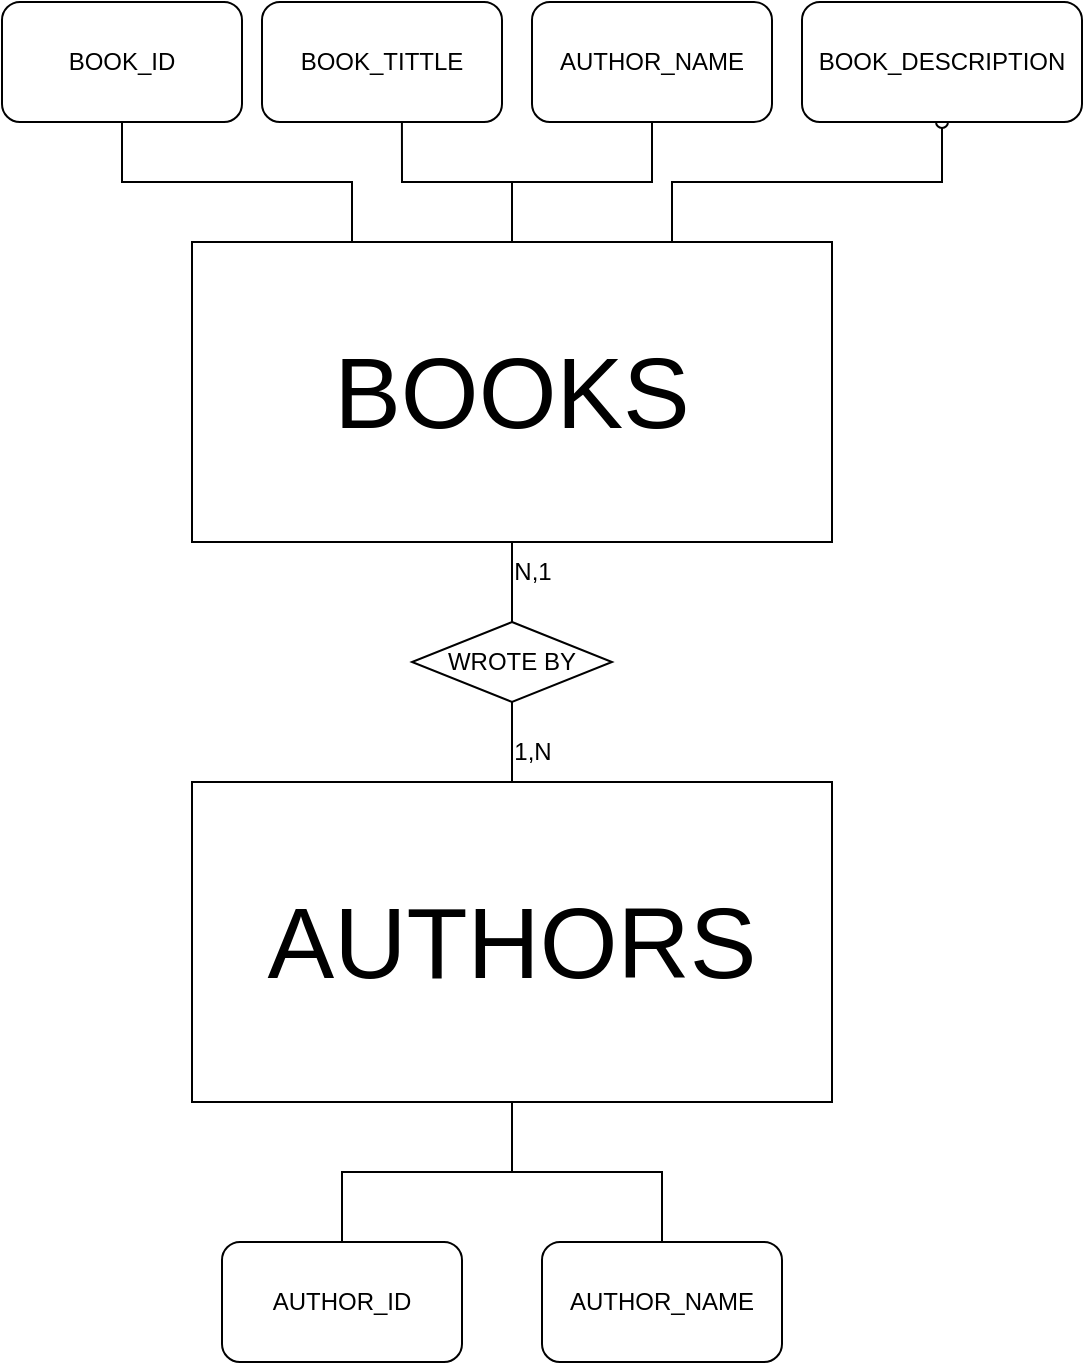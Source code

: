 <mxfile version="21.0.2" type="google"><diagram name="Page-1" id="2YBvvXClWsGukQMizWep"><mxGraphModel grid="1" page="1" gridSize="10" guides="1" tooltips="1" connect="1" arrows="1" fold="1" pageScale="1" pageWidth="850" pageHeight="1100" math="0" shadow="0"><root><mxCell id="0"/><mxCell id="1" parent="0"/><mxCell id="KX1I_QLxVmqiEzEgb75F-15" style="edgeStyle=orthogonalEdgeStyle;rounded=0;orthogonalLoop=1;jettySize=auto;html=1;exitX=0.5;exitY=0;exitDx=0;exitDy=0;entryX=0.583;entryY=1;entryDx=0;entryDy=0;entryPerimeter=0;endArrow=none;endFill=0;" edge="1" parent="1" source="KX1I_QLxVmqiEzEgb75F-1" target="KX1I_QLxVmqiEzEgb75F-4"><mxGeometry relative="1" as="geometry"><mxPoint x="390" y="160" as="targetPoint"/></mxGeometry></mxCell><mxCell id="KX1I_QLxVmqiEzEgb75F-16" style="edgeStyle=orthogonalEdgeStyle;rounded=0;orthogonalLoop=1;jettySize=auto;html=1;exitX=0.5;exitY=0;exitDx=0;exitDy=0;entryX=0.5;entryY=1;entryDx=0;entryDy=0;endArrow=none;endFill=0;" edge="1" parent="1" source="KX1I_QLxVmqiEzEgb75F-1" target="KX1I_QLxVmqiEzEgb75F-6"><mxGeometry relative="1" as="geometry"/></mxCell><mxCell id="KX1I_QLxVmqiEzEgb75F-17" style="edgeStyle=orthogonalEdgeStyle;rounded=0;orthogonalLoop=1;jettySize=auto;html=1;exitX=0.25;exitY=0;exitDx=0;exitDy=0;endArrow=none;endFill=0;startArrow=none;startFill=0;" edge="1" parent="1" source="KX1I_QLxVmqiEzEgb75F-1" target="KX1I_QLxVmqiEzEgb75F-5"><mxGeometry relative="1" as="geometry"><Array as="points"><mxPoint x="345" y="170"/><mxPoint x="230" y="170"/></Array></mxGeometry></mxCell><mxCell id="KX1I_QLxVmqiEzEgb75F-18" style="edgeStyle=orthogonalEdgeStyle;rounded=0;orthogonalLoop=1;jettySize=auto;html=1;exitX=0.75;exitY=0;exitDx=0;exitDy=0;endArrow=oval;endFill=0;entryX=0.5;entryY=1;entryDx=0;entryDy=0;" edge="1" parent="1" source="KX1I_QLxVmqiEzEgb75F-1" target="KX1I_QLxVmqiEzEgb75F-7"><mxGeometry relative="1" as="geometry"><mxPoint x="640" y="150" as="targetPoint"/></mxGeometry></mxCell><mxCell id="KX1I_QLxVmqiEzEgb75F-23" style="edgeStyle=orthogonalEdgeStyle;rounded=0;orthogonalLoop=1;jettySize=auto;html=1;exitX=0.5;exitY=1;exitDx=0;exitDy=0;entryX=0.5;entryY=0;entryDx=0;entryDy=0;endArrow=none;endFill=0;" edge="1" parent="1" source="KX1I_QLxVmqiEzEgb75F-1" target="KX1I_QLxVmqiEzEgb75F-21"><mxGeometry relative="1" as="geometry"/></mxCell><mxCell id="KX1I_QLxVmqiEzEgb75F-1" value="&lt;font style=&quot;font-size: 50px;&quot;&gt;BOOKS&lt;/font&gt;" style="rounded=0;whiteSpace=wrap;html=1;" vertex="1" parent="1"><mxGeometry x="265" y="200" width="320" height="150" as="geometry"/></mxCell><mxCell id="KX1I_QLxVmqiEzEgb75F-19" style="edgeStyle=orthogonalEdgeStyle;rounded=0;orthogonalLoop=1;jettySize=auto;html=1;endArrow=none;endFill=0;" edge="1" parent="1" source="KX1I_QLxVmqiEzEgb75F-3" target="KX1I_QLxVmqiEzEgb75F-8"><mxGeometry relative="1" as="geometry"/></mxCell><mxCell id="KX1I_QLxVmqiEzEgb75F-20" style="edgeStyle=orthogonalEdgeStyle;rounded=0;orthogonalLoop=1;jettySize=auto;html=1;exitX=0.5;exitY=1;exitDx=0;exitDy=0;endArrow=none;endFill=0;" edge="1" parent="1" source="KX1I_QLxVmqiEzEgb75F-3" target="KX1I_QLxVmqiEzEgb75F-9"><mxGeometry relative="1" as="geometry"/></mxCell><mxCell id="KX1I_QLxVmqiEzEgb75F-22" style="edgeStyle=orthogonalEdgeStyle;rounded=0;orthogonalLoop=1;jettySize=auto;html=1;exitX=0.5;exitY=0;exitDx=0;exitDy=0;entryX=0.5;entryY=1;entryDx=0;entryDy=0;endArrow=none;endFill=0;" edge="1" parent="1" source="KX1I_QLxVmqiEzEgb75F-3" target="KX1I_QLxVmqiEzEgb75F-21"><mxGeometry relative="1" as="geometry"/></mxCell><mxCell id="KX1I_QLxVmqiEzEgb75F-3" value="&lt;font style=&quot;font-size: 50px;&quot;&gt;AUTHORS&lt;/font&gt;" style="rounded=0;whiteSpace=wrap;html=1;" vertex="1" parent="1"><mxGeometry x="265" y="470" width="320" height="160" as="geometry"/></mxCell><mxCell id="KX1I_QLxVmqiEzEgb75F-4" value="BOOK_TITTLE" style="rounded=1;whiteSpace=wrap;html=1;" vertex="1" parent="1"><mxGeometry x="300" y="80" width="120" height="60" as="geometry"/></mxCell><mxCell id="KX1I_QLxVmqiEzEgb75F-5" value="BOOK_ID" style="rounded=1;whiteSpace=wrap;html=1;" vertex="1" parent="1"><mxGeometry x="170" y="80" width="120" height="60" as="geometry"/></mxCell><mxCell id="KX1I_QLxVmqiEzEgb75F-6" value="AUTHOR_NAME" style="rounded=1;whiteSpace=wrap;html=1;" vertex="1" parent="1"><mxGeometry x="435" y="80" width="120" height="60" as="geometry"/></mxCell><mxCell id="KX1I_QLxVmqiEzEgb75F-7" value="BOOK_DESCRIPTION" style="rounded=1;whiteSpace=wrap;html=1;" vertex="1" parent="1"><mxGeometry x="570" y="80" width="140" height="60" as="geometry"/></mxCell><mxCell id="KX1I_QLxVmqiEzEgb75F-8" value="AUTHOR_ID" style="rounded=1;whiteSpace=wrap;html=1;" vertex="1" parent="1"><mxGeometry x="280" y="700" width="120" height="60" as="geometry"/></mxCell><mxCell id="KX1I_QLxVmqiEzEgb75F-9" value="AUTHOR_NAME" style="rounded=1;whiteSpace=wrap;html=1;" vertex="1" parent="1"><mxGeometry x="440" y="700" width="120" height="60" as="geometry"/></mxCell><mxCell id="KX1I_QLxVmqiEzEgb75F-21" value="WROTE BY" style="rhombus;whiteSpace=wrap;html=1;" vertex="1" parent="1"><mxGeometry x="375" y="390" width="100" height="40" as="geometry"/></mxCell><mxCell id="KX1I_QLxVmqiEzEgb75F-24" value="1,N" style="text;html=1;align=center;verticalAlign=middle;resizable=0;points=[];autosize=1;strokeColor=none;fillColor=none;" vertex="1" parent="1"><mxGeometry x="415" y="440" width="40" height="30" as="geometry"/></mxCell><mxCell id="KX1I_QLxVmqiEzEgb75F-25" value="N,1" style="text;html=1;align=center;verticalAlign=middle;resizable=0;points=[];autosize=1;strokeColor=none;fillColor=none;" vertex="1" parent="1"><mxGeometry x="415" y="350" width="40" height="30" as="geometry"/></mxCell></root></mxGraphModel></diagram></mxfile>
